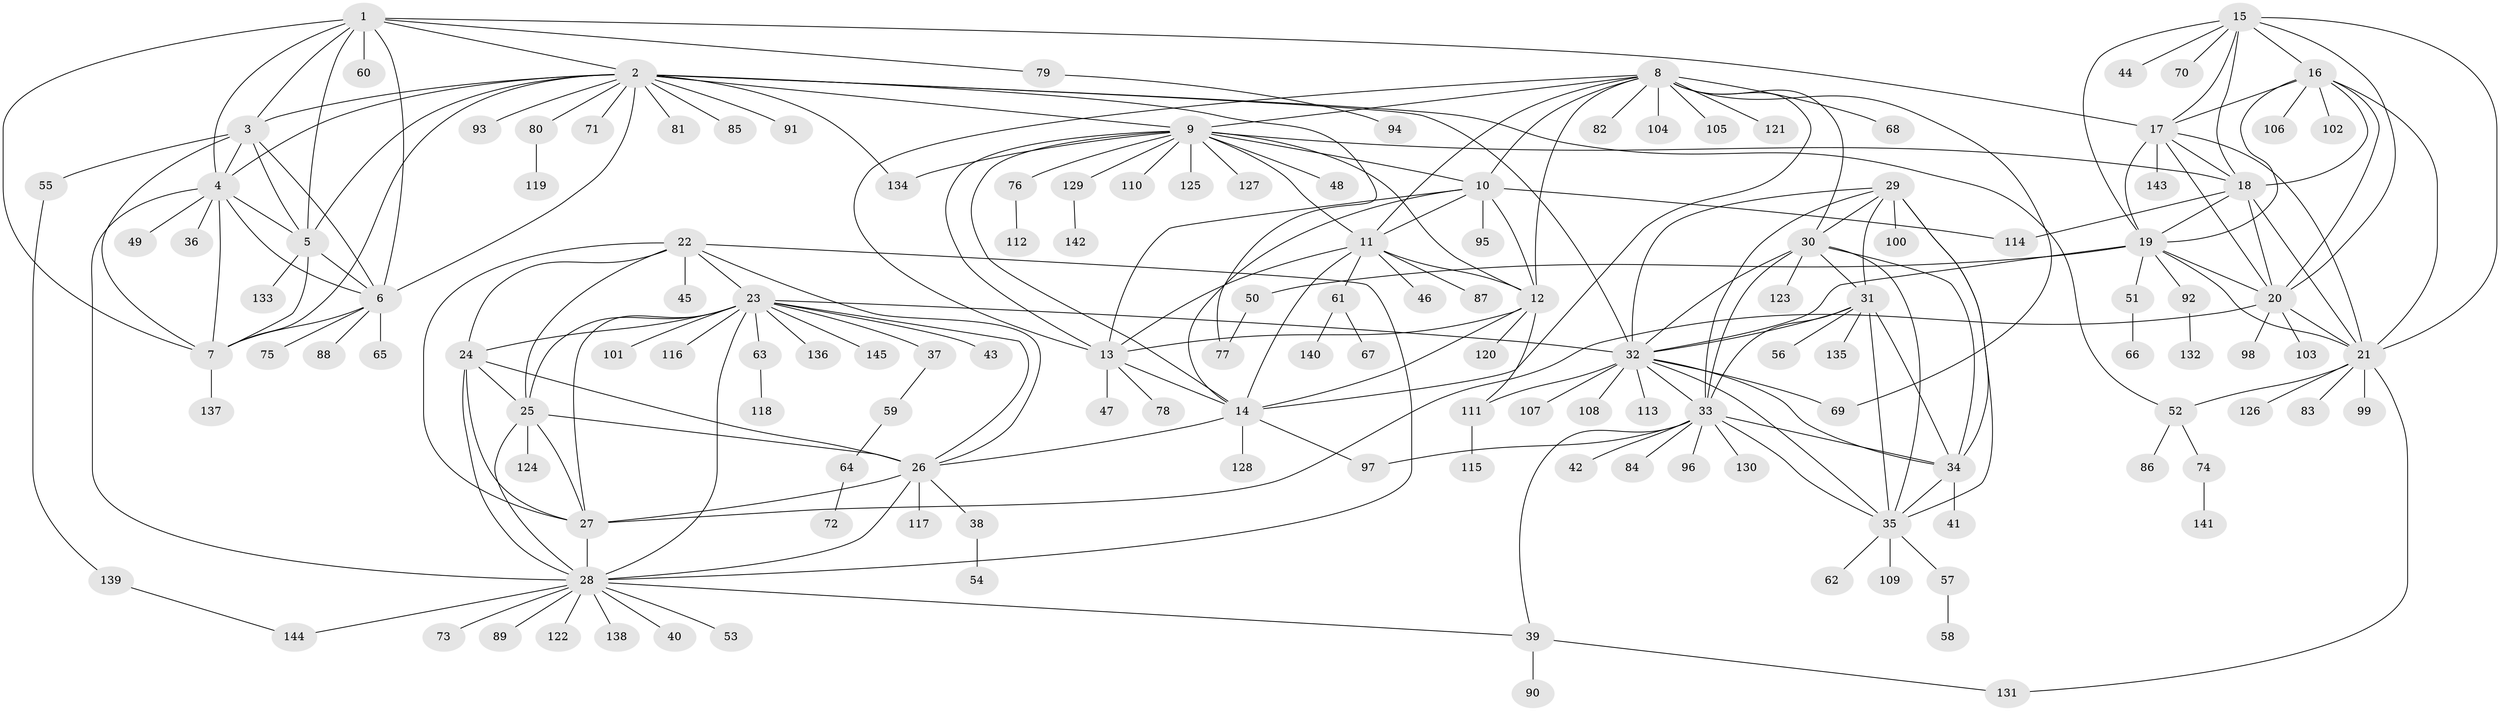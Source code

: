 // Generated by graph-tools (version 1.1) at 2025/11/02/27/25 16:11:37]
// undirected, 145 vertices, 235 edges
graph export_dot {
graph [start="1"]
  node [color=gray90,style=filled];
  1;
  2;
  3;
  4;
  5;
  6;
  7;
  8;
  9;
  10;
  11;
  12;
  13;
  14;
  15;
  16;
  17;
  18;
  19;
  20;
  21;
  22;
  23;
  24;
  25;
  26;
  27;
  28;
  29;
  30;
  31;
  32;
  33;
  34;
  35;
  36;
  37;
  38;
  39;
  40;
  41;
  42;
  43;
  44;
  45;
  46;
  47;
  48;
  49;
  50;
  51;
  52;
  53;
  54;
  55;
  56;
  57;
  58;
  59;
  60;
  61;
  62;
  63;
  64;
  65;
  66;
  67;
  68;
  69;
  70;
  71;
  72;
  73;
  74;
  75;
  76;
  77;
  78;
  79;
  80;
  81;
  82;
  83;
  84;
  85;
  86;
  87;
  88;
  89;
  90;
  91;
  92;
  93;
  94;
  95;
  96;
  97;
  98;
  99;
  100;
  101;
  102;
  103;
  104;
  105;
  106;
  107;
  108;
  109;
  110;
  111;
  112;
  113;
  114;
  115;
  116;
  117;
  118;
  119;
  120;
  121;
  122;
  123;
  124;
  125;
  126;
  127;
  128;
  129;
  130;
  131;
  132;
  133;
  134;
  135;
  136;
  137;
  138;
  139;
  140;
  141;
  142;
  143;
  144;
  145;
  1 -- 2;
  1 -- 3;
  1 -- 4;
  1 -- 5;
  1 -- 6;
  1 -- 7;
  1 -- 17;
  1 -- 60;
  1 -- 79;
  2 -- 3;
  2 -- 4;
  2 -- 5;
  2 -- 6;
  2 -- 7;
  2 -- 9;
  2 -- 32;
  2 -- 52;
  2 -- 71;
  2 -- 77;
  2 -- 80;
  2 -- 81;
  2 -- 85;
  2 -- 91;
  2 -- 93;
  2 -- 134;
  3 -- 4;
  3 -- 5;
  3 -- 6;
  3 -- 7;
  3 -- 55;
  4 -- 5;
  4 -- 6;
  4 -- 7;
  4 -- 28;
  4 -- 36;
  4 -- 49;
  5 -- 6;
  5 -- 7;
  5 -- 133;
  6 -- 7;
  6 -- 65;
  6 -- 75;
  6 -- 88;
  7 -- 137;
  8 -- 9;
  8 -- 10;
  8 -- 11;
  8 -- 12;
  8 -- 13;
  8 -- 14;
  8 -- 30;
  8 -- 68;
  8 -- 69;
  8 -- 82;
  8 -- 104;
  8 -- 105;
  8 -- 121;
  9 -- 10;
  9 -- 11;
  9 -- 12;
  9 -- 13;
  9 -- 14;
  9 -- 18;
  9 -- 48;
  9 -- 76;
  9 -- 110;
  9 -- 125;
  9 -- 127;
  9 -- 129;
  9 -- 134;
  10 -- 11;
  10 -- 12;
  10 -- 13;
  10 -- 14;
  10 -- 95;
  10 -- 114;
  11 -- 12;
  11 -- 13;
  11 -- 14;
  11 -- 46;
  11 -- 61;
  11 -- 87;
  12 -- 13;
  12 -- 14;
  12 -- 111;
  12 -- 120;
  13 -- 14;
  13 -- 47;
  13 -- 78;
  14 -- 26;
  14 -- 97;
  14 -- 128;
  15 -- 16;
  15 -- 17;
  15 -- 18;
  15 -- 19;
  15 -- 20;
  15 -- 21;
  15 -- 44;
  15 -- 70;
  16 -- 17;
  16 -- 18;
  16 -- 19;
  16 -- 20;
  16 -- 21;
  16 -- 102;
  16 -- 106;
  17 -- 18;
  17 -- 19;
  17 -- 20;
  17 -- 21;
  17 -- 143;
  18 -- 19;
  18 -- 20;
  18 -- 21;
  18 -- 114;
  19 -- 20;
  19 -- 21;
  19 -- 32;
  19 -- 50;
  19 -- 51;
  19 -- 92;
  20 -- 21;
  20 -- 27;
  20 -- 98;
  20 -- 103;
  21 -- 52;
  21 -- 83;
  21 -- 99;
  21 -- 126;
  21 -- 131;
  22 -- 23;
  22 -- 24;
  22 -- 25;
  22 -- 26;
  22 -- 27;
  22 -- 28;
  22 -- 45;
  23 -- 24;
  23 -- 25;
  23 -- 26;
  23 -- 27;
  23 -- 28;
  23 -- 32;
  23 -- 37;
  23 -- 43;
  23 -- 63;
  23 -- 101;
  23 -- 116;
  23 -- 136;
  23 -- 145;
  24 -- 25;
  24 -- 26;
  24 -- 27;
  24 -- 28;
  25 -- 26;
  25 -- 27;
  25 -- 28;
  25 -- 124;
  26 -- 27;
  26 -- 28;
  26 -- 38;
  26 -- 117;
  27 -- 28;
  28 -- 39;
  28 -- 40;
  28 -- 53;
  28 -- 73;
  28 -- 89;
  28 -- 122;
  28 -- 138;
  28 -- 144;
  29 -- 30;
  29 -- 31;
  29 -- 32;
  29 -- 33;
  29 -- 34;
  29 -- 35;
  29 -- 100;
  30 -- 31;
  30 -- 32;
  30 -- 33;
  30 -- 34;
  30 -- 35;
  30 -- 123;
  31 -- 32;
  31 -- 33;
  31 -- 34;
  31 -- 35;
  31 -- 56;
  31 -- 135;
  32 -- 33;
  32 -- 34;
  32 -- 35;
  32 -- 69;
  32 -- 107;
  32 -- 108;
  32 -- 111;
  32 -- 113;
  33 -- 34;
  33 -- 35;
  33 -- 39;
  33 -- 42;
  33 -- 84;
  33 -- 96;
  33 -- 97;
  33 -- 130;
  34 -- 35;
  34 -- 41;
  35 -- 57;
  35 -- 62;
  35 -- 109;
  37 -- 59;
  38 -- 54;
  39 -- 90;
  39 -- 131;
  50 -- 77;
  51 -- 66;
  52 -- 74;
  52 -- 86;
  55 -- 139;
  57 -- 58;
  59 -- 64;
  61 -- 67;
  61 -- 140;
  63 -- 118;
  64 -- 72;
  74 -- 141;
  76 -- 112;
  79 -- 94;
  80 -- 119;
  92 -- 132;
  111 -- 115;
  129 -- 142;
  139 -- 144;
}
